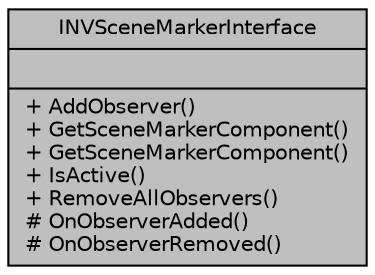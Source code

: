 digraph "INVSceneMarkerInterface"
{
  edge [fontname="Helvetica",fontsize="10",labelfontname="Helvetica",labelfontsize="10"];
  node [fontname="Helvetica",fontsize="10",shape=record];
  Node1 [label="{INVSceneMarkerInterface\n||+ AddObserver()\l+ GetSceneMarkerComponent()\l+ GetSceneMarkerComponent()\l+ IsActive()\l+ RemoveAllObservers()\l# OnObserverAdded()\l# OnObserverRemoved()\l}",height=0.2,width=0.4,color="black", fillcolor="grey75", style="filled", fontcolor="black"];
}
